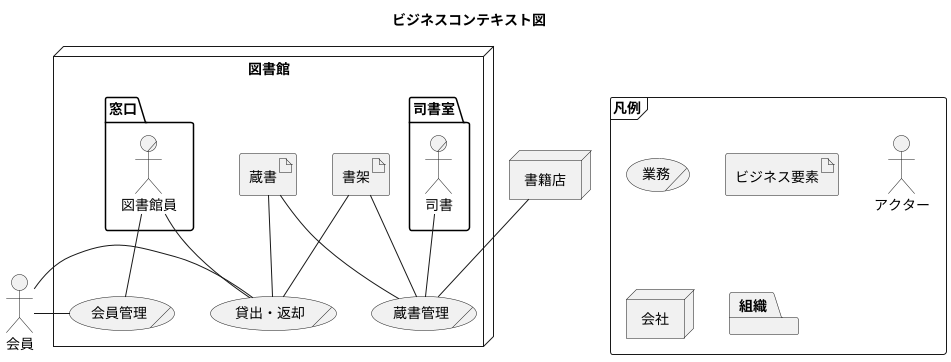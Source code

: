 @startuml

title "ビジネスコンテキスト図"

frame 凡例 {
  ' 業務
  usecase/ "業務"

  ' ビジネス要素
  artifact "ビジネス要素"

  ' アクター
  actor "アクター"

  ' 会社
  node "会社"

  ' 組織
  package "組織"
}

'''''
' 図書館システムの例
'''''

actor "会員" as Member

node 図書館 {
  Package "窓口" {
      actor/ "図書館員" as Staff
  }

  Package "司書室" {
      actor/ "司書" as Librarian
  }

  usecase/ "会員管理" as MemberManagement
  usecase/ "貸出・返却" as LendingAndReturning
  usecase/ "蔵書管理" as CollectionsManagement

  artifact "蔵書" as LibraryCollections
  artifact "書架" as Bookshelf
}

node 書籍店 as BookStore

' 関連
Member - MemberManagement
Staff -- MemberManagement

Member - LendingAndReturning
Staff -- LendingAndReturning
LibraryCollections -- LendingAndReturning
Bookshelf -- LendingAndReturning

LibraryCollections -- CollectionsManagement
Bookshelf -- CollectionsManagement
Librarian -- CollectionsManagement
BookStore -- CollectionsManagement

@enduml